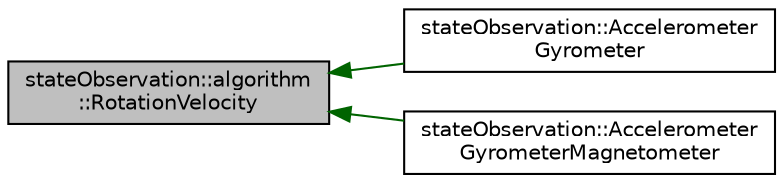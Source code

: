 digraph "stateObservation::algorithm::RotationVelocity"
{
 // LATEX_PDF_SIZE
  edge [fontname="Helvetica",fontsize="10",labelfontname="Helvetica",labelfontsize="10"];
  node [fontname="Helvetica",fontsize="10",shape=record];
  rankdir="LR";
  Node1 [label="stateObservation::algorithm\l::RotationVelocity",height=0.2,width=0.4,color="black", fillcolor="grey75", style="filled", fontcolor="black",tooltip="Implements the gyrometer measurement algorithm."];
  Node1 -> Node2 [dir="back",color="darkgreen",fontsize="10",style="solid",fontname="Helvetica"];
  Node2 [label="stateObservation::Accelerometer\lGyrometer",height=0.2,width=0.4,color="black", fillcolor="white", style="filled",URL="$classstateObservation_1_1AccelerometerGyrometer.html",tooltip="Implements the accelerometer-gyrometer measurements."];
  Node1 -> Node3 [dir="back",color="darkgreen",fontsize="10",style="solid",fontname="Helvetica"];
  Node3 [label="stateObservation::Accelerometer\lGyrometerMagnetometer",height=0.2,width=0.4,color="black", fillcolor="white", style="filled",URL="$classstateObservation_1_1AccelerometerGyrometerMagnetometer.html",tooltip="Implements the accelerometer-gyrometer-magnetometer measurements."];
}
